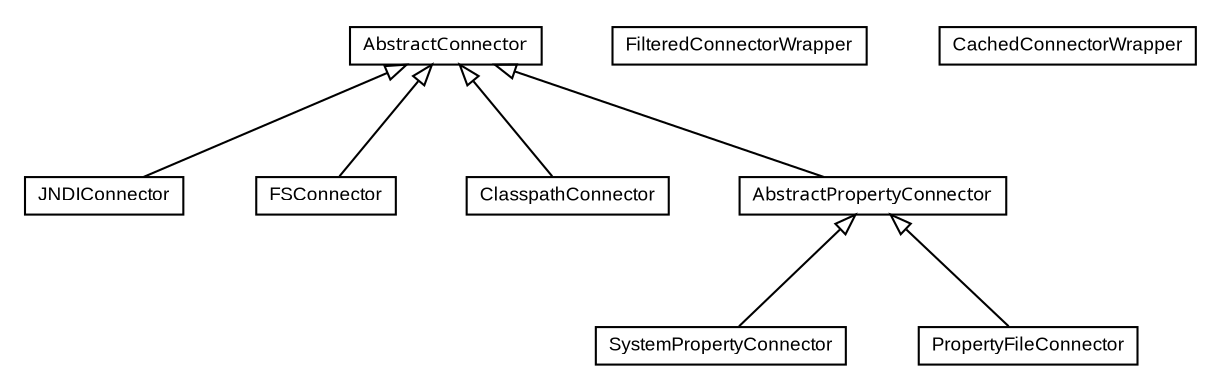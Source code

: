#!/usr/local/bin/dot
#
# Class diagram 
# Generated by UmlGraph version 4.6 (http://www.spinellis.gr/sw/umlgraph)
#

digraph G {
	edge [fontname="arial",fontsize=10,labelfontname="arial",labelfontsize=10];
	node [fontname="arial",fontsize=10,shape=plaintext];
	// org.settings4j.connector.SystemPropertyConnector
	c52 [label=<<table border="0" cellborder="1" cellspacing="0" cellpadding="2" port="p" href="./SystemPropertyConnector.html">
		<tr><td><table border="0" cellspacing="0" cellpadding="1">
			<tr><td> SystemPropertyConnector </td></tr>
		</table></td></tr>
		</table>>, fontname="arial", fontcolor="black", fontsize=9.0];
	// org.settings4j.connector.PropertyFileConnector
	c53 [label=<<table border="0" cellborder="1" cellspacing="0" cellpadding="2" port="p" href="./PropertyFileConnector.html">
		<tr><td><table border="0" cellspacing="0" cellpadding="1">
			<tr><td> PropertyFileConnector </td></tr>
		</table></td></tr>
		</table>>, fontname="arial", fontcolor="black", fontsize=9.0];
	// org.settings4j.connector.JNDIConnector
	c54 [label=<<table border="0" cellborder="1" cellspacing="0" cellpadding="2" port="p" href="./JNDIConnector.html">
		<tr><td><table border="0" cellspacing="0" cellpadding="1">
			<tr><td> JNDIConnector </td></tr>
		</table></td></tr>
		</table>>, fontname="arial", fontcolor="black", fontsize=9.0];
	// org.settings4j.connector.FSConnector
	c55 [label=<<table border="0" cellborder="1" cellspacing="0" cellpadding="2" port="p" href="./FSConnector.html">
		<tr><td><table border="0" cellspacing="0" cellpadding="1">
			<tr><td> FSConnector </td></tr>
		</table></td></tr>
		</table>>, fontname="arial", fontcolor="black", fontsize=9.0];
	// org.settings4j.connector.FilteredConnectorWrapper
	c56 [label=<<table border="0" cellborder="1" cellspacing="0" cellpadding="2" port="p" href="./FilteredConnectorWrapper.html">
		<tr><td><table border="0" cellspacing="0" cellpadding="1">
			<tr><td> FilteredConnectorWrapper </td></tr>
		</table></td></tr>
		</table>>, fontname="arial", fontcolor="black", fontsize=9.0];
	// org.settings4j.connector.ClasspathConnector
	c57 [label=<<table border="0" cellborder="1" cellspacing="0" cellpadding="2" port="p" href="./ClasspathConnector.html">
		<tr><td><table border="0" cellspacing="0" cellpadding="1">
			<tr><td> ClasspathConnector </td></tr>
		</table></td></tr>
		</table>>, fontname="arial", fontcolor="black", fontsize=9.0];
	// org.settings4j.connector.CachedConnectorWrapper
	c58 [label=<<table border="0" cellborder="1" cellspacing="0" cellpadding="2" port="p" href="./CachedConnectorWrapper.html">
		<tr><td><table border="0" cellspacing="0" cellpadding="1">
			<tr><td> CachedConnectorWrapper </td></tr>
		</table></td></tr>
		</table>>, fontname="arial", fontcolor="black", fontsize=9.0];
	// org.settings4j.connector.AbstractPropertyConnector
	c59 [label=<<table border="0" cellborder="1" cellspacing="0" cellpadding="2" port="p" href="./AbstractPropertyConnector.html">
		<tr><td><table border="0" cellspacing="0" cellpadding="1">
			<tr><td><font face="ariali"> AbstractPropertyConnector </font></td></tr>
		</table></td></tr>
		</table>>, fontname="arial", fontcolor="black", fontsize=9.0];
	// org.settings4j.connector.AbstractConnector
	c60 [label=<<table border="0" cellborder="1" cellspacing="0" cellpadding="2" port="p" href="./AbstractConnector.html">
		<tr><td><table border="0" cellspacing="0" cellpadding="1">
			<tr><td><font face="ariali"> AbstractConnector </font></td></tr>
		</table></td></tr>
		</table>>, fontname="arial", fontcolor="black", fontsize=9.0];
	//org.settings4j.connector.SystemPropertyConnector extends org.settings4j.connector.AbstractPropertyConnector
	c59:p -> c52:p [dir=back,arrowtail=empty];
	//org.settings4j.connector.PropertyFileConnector extends org.settings4j.connector.AbstractPropertyConnector
	c59:p -> c53:p [dir=back,arrowtail=empty];
	//org.settings4j.connector.JNDIConnector extends org.settings4j.connector.AbstractConnector
	c60:p -> c54:p [dir=back,arrowtail=empty];
	//org.settings4j.connector.FSConnector extends org.settings4j.connector.AbstractConnector
	c60:p -> c55:p [dir=back,arrowtail=empty];
	//org.settings4j.connector.ClasspathConnector extends org.settings4j.connector.AbstractConnector
	c60:p -> c57:p [dir=back,arrowtail=empty];
	//org.settings4j.connector.AbstractPropertyConnector extends org.settings4j.connector.AbstractConnector
	c60:p -> c59:p [dir=back,arrowtail=empty];
}

